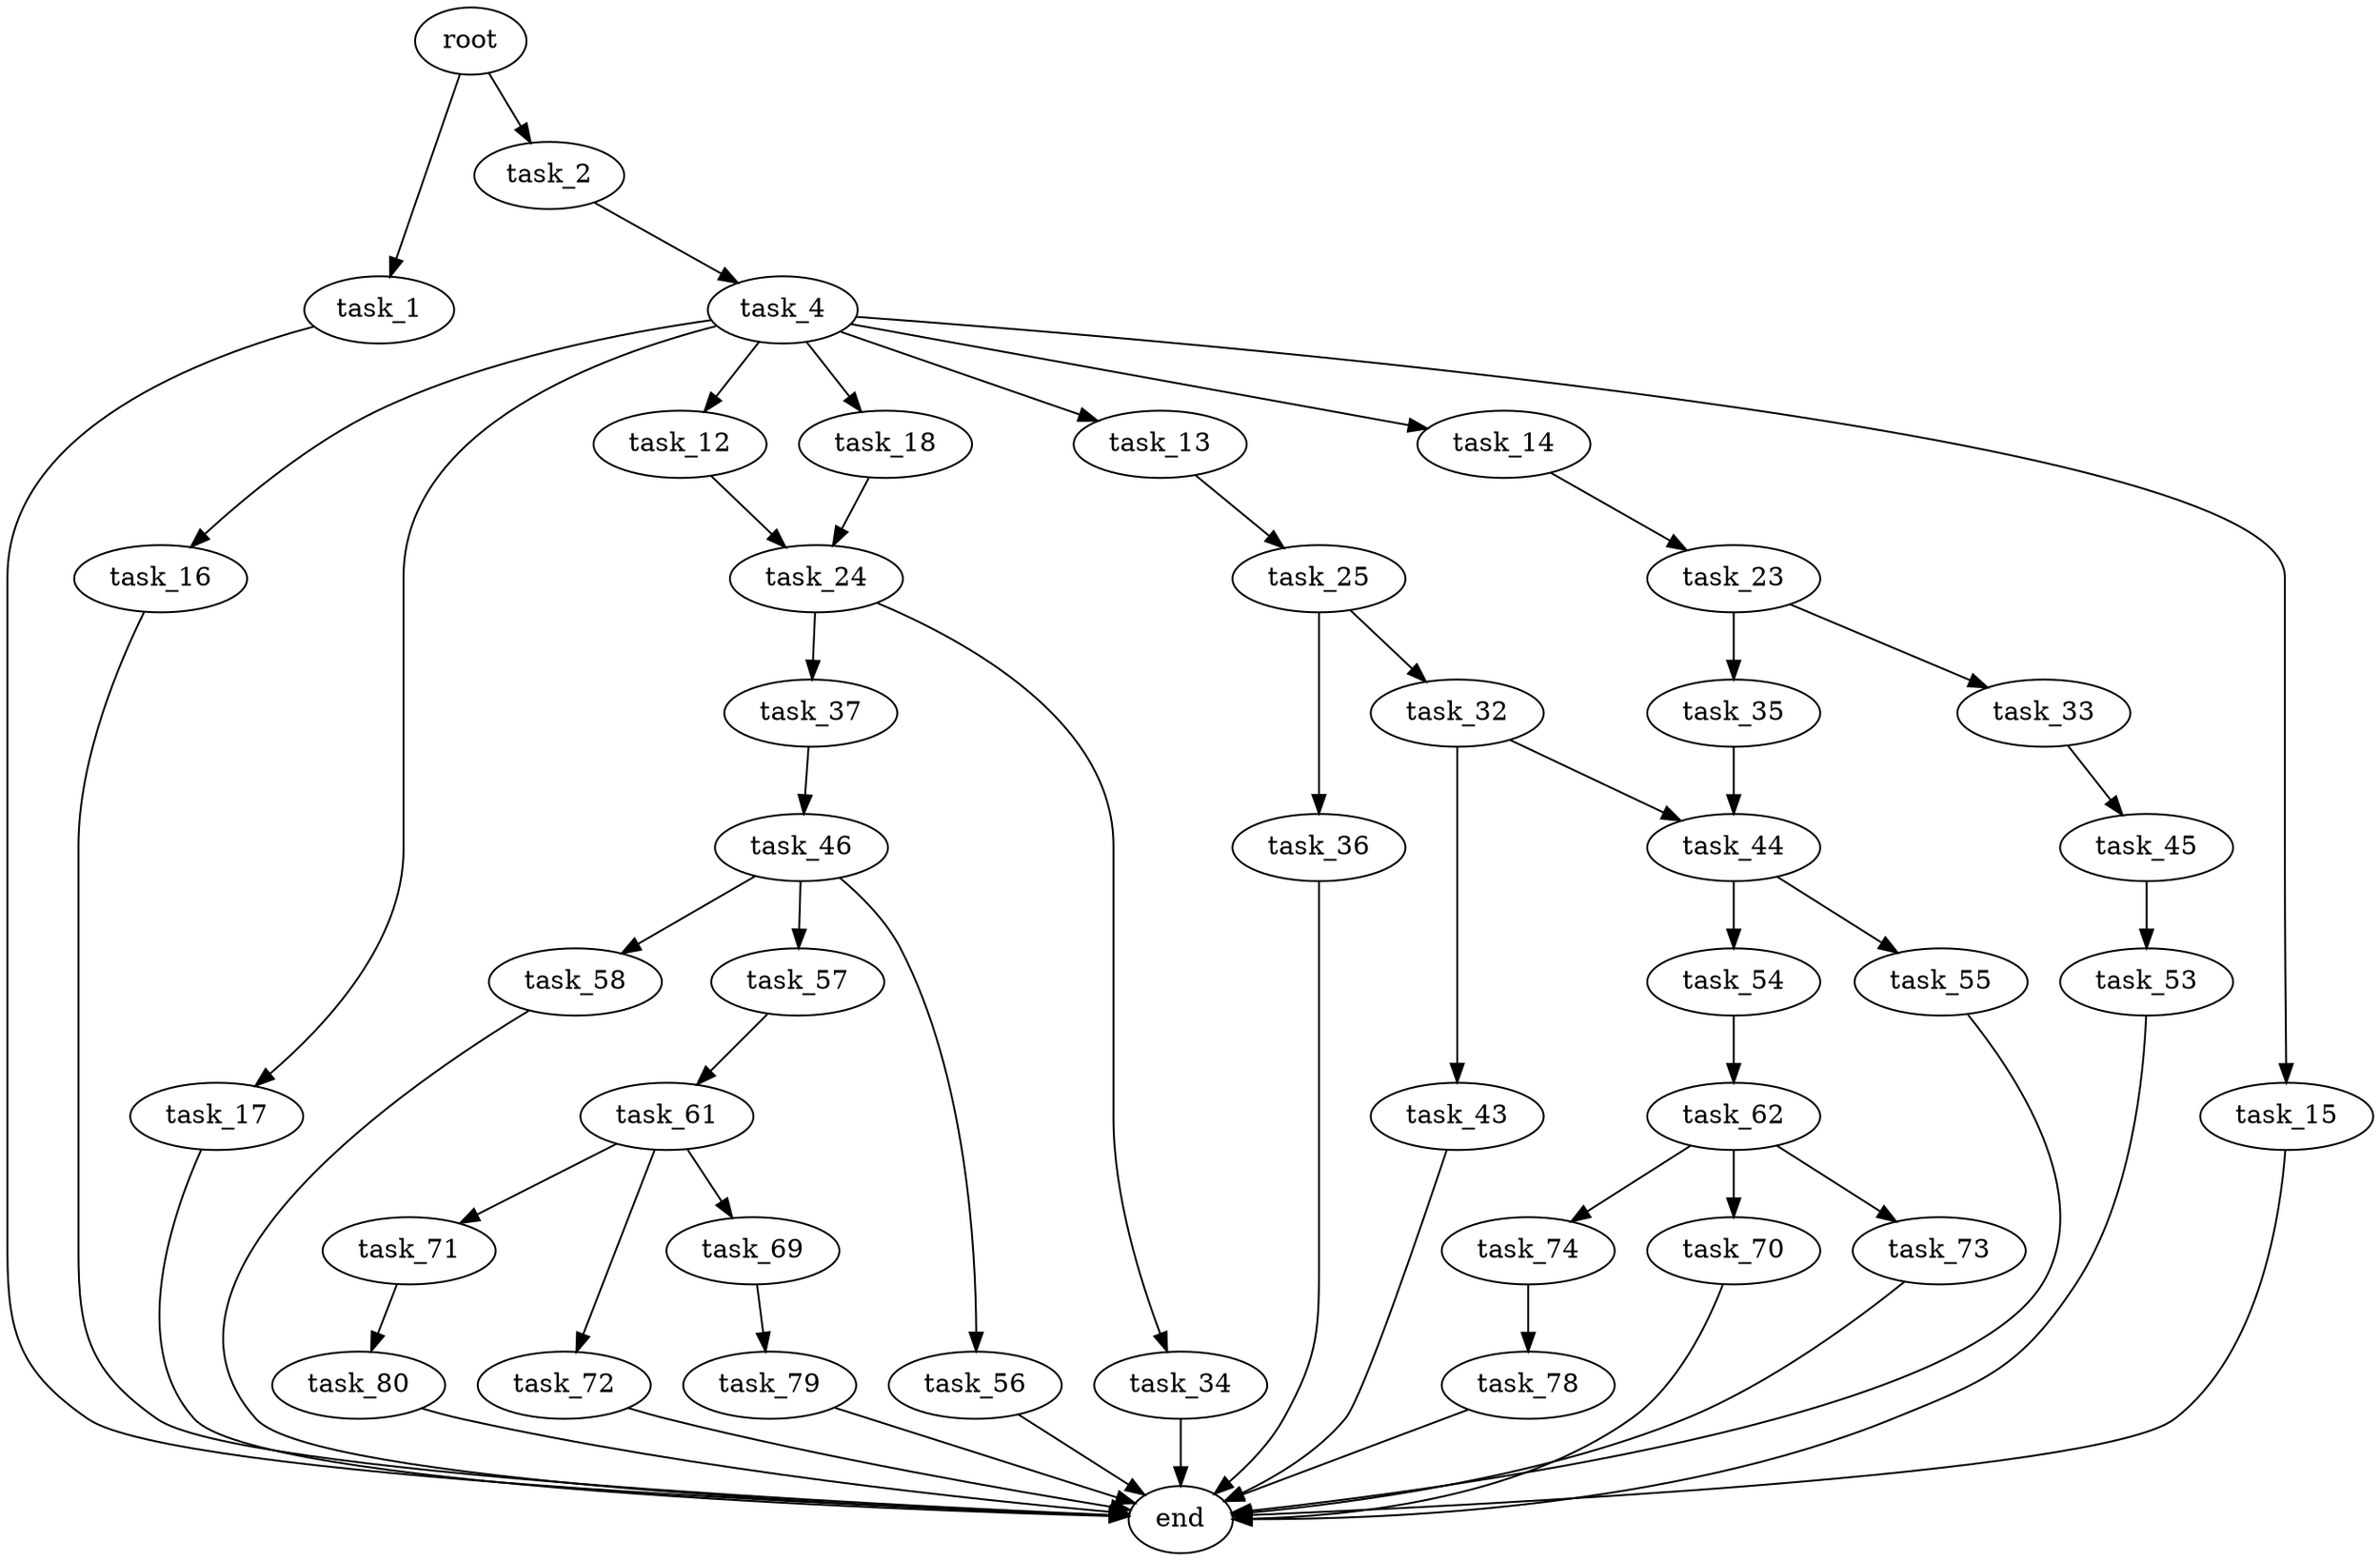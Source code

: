 digraph G {
  root [size="0.000000"];
  task_1 [size="276643872041.000000"];
  task_2 [size="810671045816.000000"];
  end [size="0.000000"];
  task_4 [size="368293445632.000000"];
  task_12 [size="76776746364.000000"];
  task_13 [size="782757789696.000000"];
  task_14 [size="1286214173874.000000"];
  task_15 [size="134217728000.000000"];
  task_16 [size="10126553876.000000"];
  task_17 [size="887503695465.000000"];
  task_18 [size="227153502751.000000"];
  task_24 [size="8571751551.000000"];
  task_25 [size="11956516857.000000"];
  task_23 [size="6596552229.000000"];
  task_33 [size="179013463800.000000"];
  task_35 [size="14792339837.000000"];
  task_34 [size="1049576041578.000000"];
  task_37 [size="274148662627.000000"];
  task_32 [size="26670956230.000000"];
  task_36 [size="1413369002.000000"];
  task_43 [size="134217728000.000000"];
  task_44 [size="134217728000.000000"];
  task_45 [size="313024757438.000000"];
  task_46 [size="20228991710.000000"];
  task_54 [size="1073741824000.000000"];
  task_55 [size="854869963609.000000"];
  task_53 [size="1073741824000.000000"];
  task_56 [size="2524904117.000000"];
  task_57 [size="33993270084.000000"];
  task_58 [size="28991029248.000000"];
  task_62 [size="261535103698.000000"];
  task_61 [size="27002917031.000000"];
  task_69 [size="18119602119.000000"];
  task_71 [size="231928233984.000000"];
  task_72 [size="28991029248.000000"];
  task_70 [size="549755813888.000000"];
  task_73 [size="884197063.000000"];
  task_74 [size="5468538059.000000"];
  task_79 [size="835702464471.000000"];
  task_80 [size="730639367720.000000"];
  task_78 [size="8589934592.000000"];

  root -> task_1 [size="1.000000"];
  root -> task_2 [size="1.000000"];
  task_1 -> end [size="1.000000"];
  task_2 -> task_4 [size="679477248.000000"];
  task_4 -> task_12 [size="411041792.000000"];
  task_4 -> task_13 [size="411041792.000000"];
  task_4 -> task_14 [size="411041792.000000"];
  task_4 -> task_15 [size="411041792.000000"];
  task_4 -> task_16 [size="411041792.000000"];
  task_4 -> task_17 [size="411041792.000000"];
  task_4 -> task_18 [size="411041792.000000"];
  task_12 -> task_24 [size="134217728.000000"];
  task_13 -> task_25 [size="679477248.000000"];
  task_14 -> task_23 [size="838860800.000000"];
  task_15 -> end [size="1.000000"];
  task_16 -> end [size="1.000000"];
  task_17 -> end [size="1.000000"];
  task_18 -> task_24 [size="411041792.000000"];
  task_24 -> task_34 [size="679477248.000000"];
  task_24 -> task_37 [size="679477248.000000"];
  task_25 -> task_32 [size="411041792.000000"];
  task_25 -> task_36 [size="411041792.000000"];
  task_23 -> task_33 [size="209715200.000000"];
  task_23 -> task_35 [size="209715200.000000"];
  task_33 -> task_45 [size="134217728.000000"];
  task_35 -> task_44 [size="33554432.000000"];
  task_34 -> end [size="1.000000"];
  task_37 -> task_46 [size="301989888.000000"];
  task_32 -> task_43 [size="679477248.000000"];
  task_32 -> task_44 [size="679477248.000000"];
  task_36 -> end [size="1.000000"];
  task_43 -> end [size="1.000000"];
  task_44 -> task_54 [size="209715200.000000"];
  task_44 -> task_55 [size="209715200.000000"];
  task_45 -> task_53 [size="301989888.000000"];
  task_46 -> task_56 [size="536870912.000000"];
  task_46 -> task_57 [size="536870912.000000"];
  task_46 -> task_58 [size="536870912.000000"];
  task_54 -> task_62 [size="838860800.000000"];
  task_55 -> end [size="1.000000"];
  task_53 -> end [size="1.000000"];
  task_56 -> end [size="1.000000"];
  task_57 -> task_61 [size="679477248.000000"];
  task_58 -> end [size="1.000000"];
  task_62 -> task_70 [size="209715200.000000"];
  task_62 -> task_73 [size="209715200.000000"];
  task_62 -> task_74 [size="209715200.000000"];
  task_61 -> task_69 [size="838860800.000000"];
  task_61 -> task_71 [size="838860800.000000"];
  task_61 -> task_72 [size="838860800.000000"];
  task_69 -> task_79 [size="679477248.000000"];
  task_71 -> task_80 [size="301989888.000000"];
  task_72 -> end [size="1.000000"];
  task_70 -> end [size="1.000000"];
  task_73 -> end [size="1.000000"];
  task_74 -> task_78 [size="301989888.000000"];
  task_79 -> end [size="1.000000"];
  task_80 -> end [size="1.000000"];
  task_78 -> end [size="1.000000"];
}
